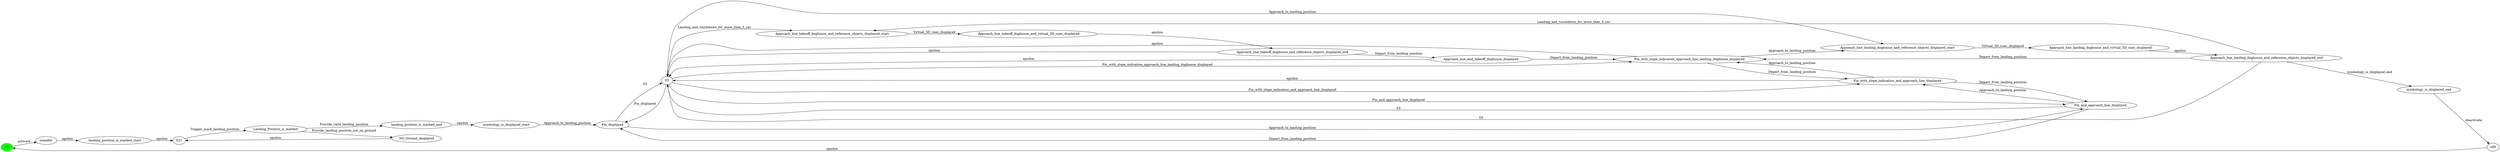 digraph G {
rankdir=LR;
state0[ label = "s0", style=filled, color=green ];
state1 [ label = "landing_position_is_marked_end" ];
state1 -> state2 [ label=" epsilon " ];
state3 [ label = "Approach_line_landing_doghouse_and_reference_objects_displayed_end" ];
state3 -> state4 [ label=" symbology_is_displayed_end " ];
state3 -> state5 [ label=" Landing_and_touchdown_for_more_than_5_sec " ];
state3 -> state6 [ label=" S5 " ];
state3 -> state7 [ label=" Depart_from_landing_position " ];
state8 [ label = "Pin_displayed" ];
state8 -> state6 [ label=" S5 " ];
state8 -> state9 [ label=" Approach_to_landing_position " ];
state6 [ label = "S5" ];
state6 -> state7 [ label=" Pin_with_slope_indication_approach_line_landing_doghouse_displayed " ];
state6 -> state9 [ label=" Pin_and_approach_line_displayed " ];
state6 -> state8 [ label=" Pin_displayed " ];
state6 -> state10 [ label=" Pin_with_slope_indication_and_approach_line_displayed " ];
state6 -> state11 [ label=" Approach_to_landing_position " ];
state6 -> state5 [ label=" Landing_and_touchdown_for_more_than_5_sec " ];
state12 [ label = "standby" ];
state12 -> state13 [ label=" epsilon " ];
state4 [ label = "symbology_is_displayed_end" ];
state4 -> state14 [ label=" deactivate " ];
state9 [ label = "Pin_and_approach_line_displayed" ];
state9 -> state10 [ label=" Approach_to_landing_position " ];
state9 -> state8 [ label=" Depart_from_landing_position " ];
state9 -> state6 [ label=" S5 " ];
state11 [ label = "Approach_line_landing_doghouse_and_reference_objects_displayed_start" ];
state11 -> state15 [ label=" Virtual_3D_cues_displayed " ];
state16 [ label = "Approach_line_and_takeoff_doghouse_displayed" ];
state16 -> state7 [ label=" Depart_from_landing_position " ];
state16 -> state6 [ label=" epsilon " ];
state10 [ label = "Pin_with_slope_indication_and_approach_line_displayed" ];
state10 -> state7 [ label=" Approach_to_landing_position " ];
state10 -> state6 [ label=" epsilon " ];
state10 -> state9 [ label=" Depart_from_landing_position " ];
state14 [ label = "s99" ];
state14 -> state0 [ label=" epsilon " ];
state17 [ label = "S21" ];
state17 -> state18 [ label=" Trigger_mark_landing_position " ];
state7 [ label = "Pin_with_slope_indication_approach_line_landing_doghouse_displayed" ];
state7 -> state11 [ label=" Approach_to_landing_position " ];
state7 -> state10 [ label=" Depart_from_landing_position " ];
state7 -> state6 [ label=" epsilon " ];
state15 [ label = "Approach_line_landing_doghouse_and_virtual_3D_cues_displayed" ];
state15 -> state3 [ label=" epsilon " ];
state13 [ label = "landing_position_is_marked_start" ];
state13 -> state17 [ label=" epsilon " ];
state2 [ label = "symbology_is_displayed_start" ];
state2 -> state8 [ label=" Approach_to_landing_position " ];
state19 [ label = "Approach_line_takeoff_doghouse_and_reference_objects_displayed_end" ];
state19 -> state16 [ label=" Depart_from_landing_position " ];
state19 -> state6 [ label=" epsilon " ];
state18 [ label = "Landing_Position_is_marked" ];
state18 -> state20 [ label=" Provide_landing_position_not_on_ground " ];
state18 -> state1 [ label=" Provide_valid_landing_position " ];
state5 [ label = "Approach_line_takeoff_doghouse_and_reference_objects_displayed_start" ];
state5 -> state21 [ label=" Virtual_3D_cues_displayed " ];
state20 [ label = "NO_Ground_displayed" ];
state20 -> state17 [ label=" epsilon " ];
state0 -> state12 [ label=" activate " ];
state21 [ label = "Approach_line_takeoff_doghouse_and_virtual_3D_cues_displayed" ];
state21 -> state19 [ label=" epsilon " ];
}
